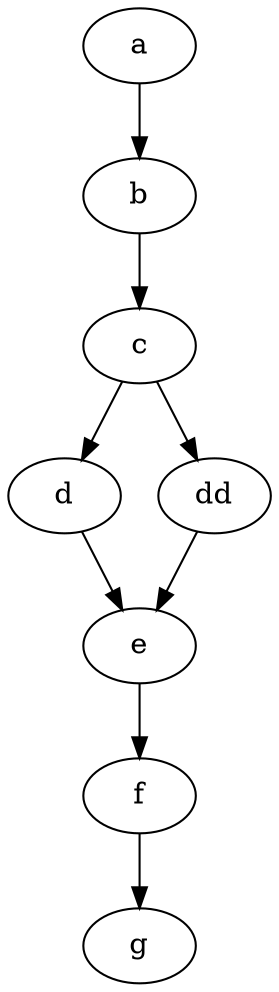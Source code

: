 digraph g {
rankdir="TB";
#include
  a->b;
  b->c;
  c->d;
  c->dd;
  d->e;
  dd->e;
  e->f;
  f->g;
}
